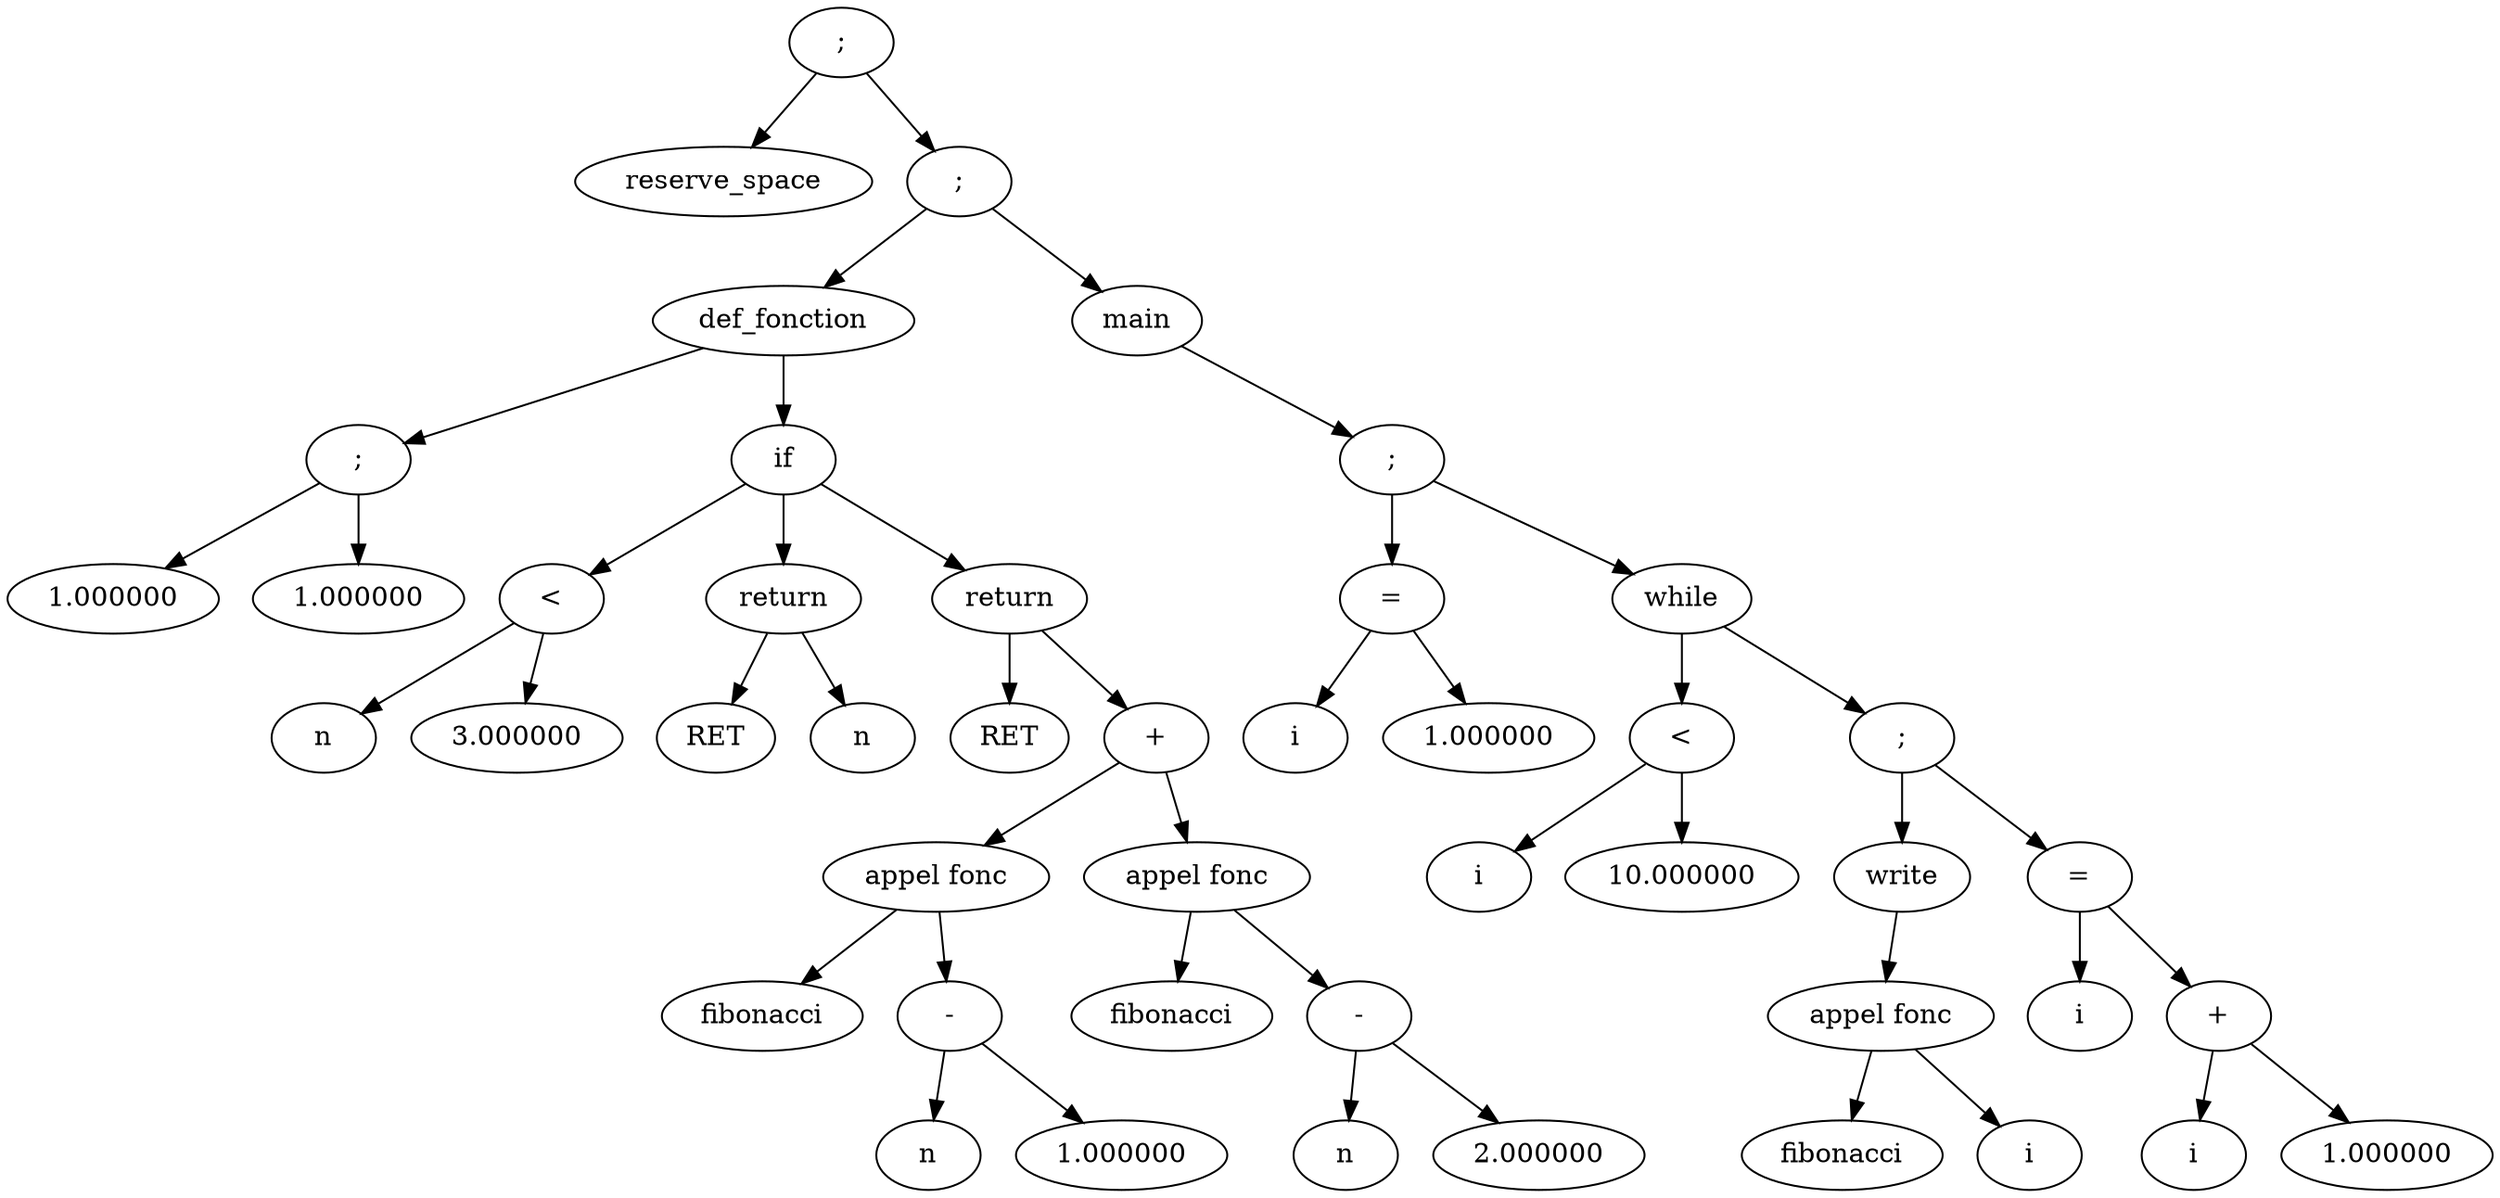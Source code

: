 digraph {
	A000 [label="reserve_space"]
	A001 [label="1.000000"]
	A002 [label="1.000000"]
	A003 [label=";"]
	A004 [label="n"]
	A005 [label="3.000000"]
	A006 [label="<"]
	A007 [label="RET"]
	A008 [label="n"]
	A009 [label="return"]
	A010 [label="RET"]
	A011 [label="fibonacci"]
	A012 [label="n"]
	A013 [label="1.000000"]
	A014 [label="-"]
	A015 [label="appel fonc"]
	A016 [label="fibonacci"]
	A017 [label="n"]
	A018 [label="2.000000"]
	A019 [label="-"]
	A020 [label="appel fonc"]
	A021 [label="+"]
	A022 [label="return"]
	A023 [label="if"]
	A024 [label="def_fonction"]
	A025 [label="i"]
	A026 [label="1.000000"]
	A027 [label="="]
	A028 [label="i"]
	A029 [label="10.000000"]
	A030 [label="<"]
	A031 [label="fibonacci"]
	A032 [label="i"]
	A033 [label="appel fonc"]
	A034 [label="write"]
	A035 [label="i"]
	A036 [label="i"]
	A037 [label="1.000000"]
	A038 [label="+"]
	A039 [label="="]
	A040 [label=";"]
	A041 [label="while"]
	A042 [label=";"]
	A043 [label="main"]
	A044 [label=";"]
	A045 [label=";"]
	A045 -> A000
	A045 -> A044
	A044 -> A024
	A044 -> A043
	A024 -> A003
	A024 -> A023
	A003 -> A001
	A003 -> A002
	A023 -> A006
	A023 -> A009
	A023 -> A022
	A006 -> A004
	A006 -> A005
	A009 -> A007
	A009 -> A008
	A022 -> A010
	A022 -> A021
	A021 -> A015
	A021 -> A020
	A015 -> A011
	A015 -> A014
	A014 -> A012
	A014 -> A013
	A020 -> A016
	A020 -> A019
	A019 -> A017
	A019 -> A018
	A043 -> A042
	A042 -> A027
	A042 -> A041
	A027 -> A025
	A027 -> A026
	A041 -> A030
	A041 -> A040
	A030 -> A028
	A030 -> A029
	A040 -> A034
	A040 -> A039
	A034 -> A033
	A033 -> A031
	A033 -> A032
	A039 -> A035
	A039 -> A038
	A038 -> A036
	A038 -> A037
}
